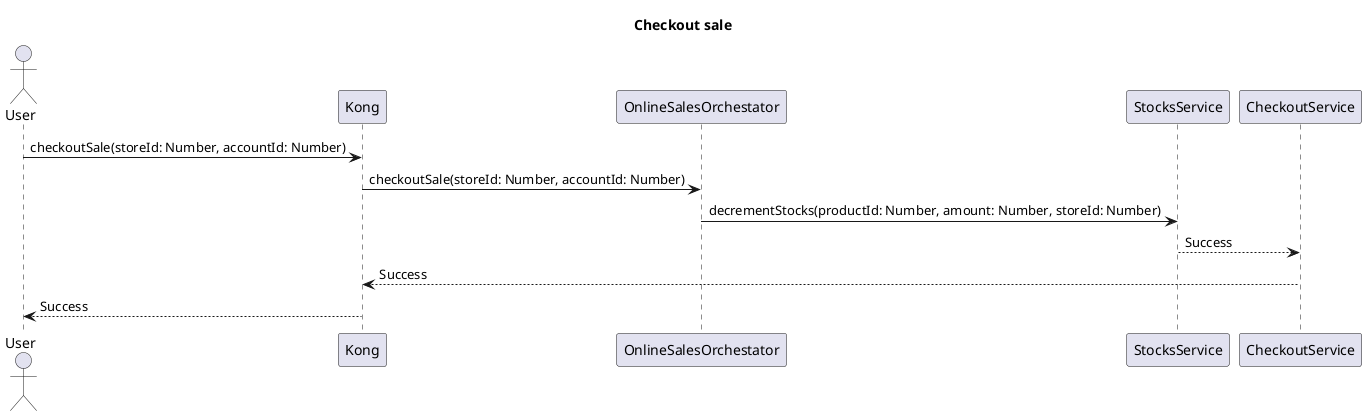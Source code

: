 ' @startuml checkout-sale
' title Checkout sale
' actor User

' User -> Kong :checkoutSale(storeId: Number, accountId: Number)
' Kong -> OnlineSalesOrchestator : checkoutSale(storeId: Number, accountId: Number)
' OnlineSalesOrchestator -> StocksService : decrementStocks(productId: Number, amount: Number, storeId: Number)
' StocksService --> CheckoutService  :Success
' CheckoutService --> Kong  :Success
' Kong --> User : Success
' @enduml
